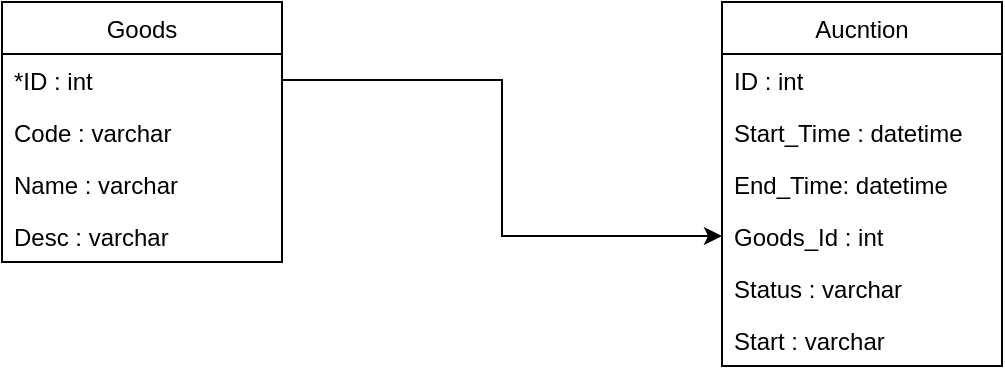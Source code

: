 <mxfile version="13.6.5" type="github">
  <diagram id="C5RBs43oDa-KdzZeNtuy" name="DB_DESIGN">
    <mxGraphModel dx="1038" dy="580" grid="1" gridSize="10" guides="1" tooltips="1" connect="1" arrows="1" fold="1" page="1" pageScale="1" pageWidth="827" pageHeight="1169" math="0" shadow="0">
      <root>
        <mxCell id="WIyWlLk6GJQsqaUBKTNV-0" />
        <mxCell id="WIyWlLk6GJQsqaUBKTNV-1" parent="WIyWlLk6GJQsqaUBKTNV-0" />
        <mxCell id="klmerCUItKwA0fcdnIP1-0" value="Goods" style="swimlane;fontStyle=0;childLayout=stackLayout;horizontal=1;startSize=26;fillColor=none;horizontalStack=0;resizeParent=1;resizeParentMax=0;resizeLast=0;collapsible=1;marginBottom=0;" vertex="1" parent="WIyWlLk6GJQsqaUBKTNV-1">
          <mxGeometry x="130" y="300" width="140" height="130" as="geometry" />
        </mxCell>
        <mxCell id="klmerCUItKwA0fcdnIP1-1" value="*ID : int" style="text;strokeColor=none;fillColor=none;align=left;verticalAlign=top;spacingLeft=4;spacingRight=4;overflow=hidden;rotatable=0;points=[[0,0.5],[1,0.5]];portConstraint=eastwest;" vertex="1" parent="klmerCUItKwA0fcdnIP1-0">
          <mxGeometry y="26" width="140" height="26" as="geometry" />
        </mxCell>
        <mxCell id="klmerCUItKwA0fcdnIP1-2" value="Code : varchar" style="text;strokeColor=none;fillColor=none;align=left;verticalAlign=top;spacingLeft=4;spacingRight=4;overflow=hidden;rotatable=0;points=[[0,0.5],[1,0.5]];portConstraint=eastwest;" vertex="1" parent="klmerCUItKwA0fcdnIP1-0">
          <mxGeometry y="52" width="140" height="26" as="geometry" />
        </mxCell>
        <mxCell id="klmerCUItKwA0fcdnIP1-3" value="Name : varchar" style="text;strokeColor=none;fillColor=none;align=left;verticalAlign=top;spacingLeft=4;spacingRight=4;overflow=hidden;rotatable=0;points=[[0,0.5],[1,0.5]];portConstraint=eastwest;" vertex="1" parent="klmerCUItKwA0fcdnIP1-0">
          <mxGeometry y="78" width="140" height="26" as="geometry" />
        </mxCell>
        <mxCell id="klmerCUItKwA0fcdnIP1-4" value="Desc : varchar" style="text;strokeColor=none;fillColor=none;align=left;verticalAlign=top;spacingLeft=4;spacingRight=4;overflow=hidden;rotatable=0;points=[[0,0.5],[1,0.5]];portConstraint=eastwest;" vertex="1" parent="klmerCUItKwA0fcdnIP1-0">
          <mxGeometry y="104" width="140" height="26" as="geometry" />
        </mxCell>
        <mxCell id="klmerCUItKwA0fcdnIP1-8" value="Aucntion" style="swimlane;fontStyle=0;childLayout=stackLayout;horizontal=1;startSize=26;fillColor=none;horizontalStack=0;resizeParent=1;resizeParentMax=0;resizeLast=0;collapsible=1;marginBottom=0;" vertex="1" parent="WIyWlLk6GJQsqaUBKTNV-1">
          <mxGeometry x="490" y="300" width="140" height="182" as="geometry" />
        </mxCell>
        <mxCell id="klmerCUItKwA0fcdnIP1-9" value="ID : int" style="text;strokeColor=none;fillColor=none;align=left;verticalAlign=top;spacingLeft=4;spacingRight=4;overflow=hidden;rotatable=0;points=[[0,0.5],[1,0.5]];portConstraint=eastwest;" vertex="1" parent="klmerCUItKwA0fcdnIP1-8">
          <mxGeometry y="26" width="140" height="26" as="geometry" />
        </mxCell>
        <mxCell id="klmerCUItKwA0fcdnIP1-10" value="Start_Time : datetime" style="text;strokeColor=none;fillColor=none;align=left;verticalAlign=top;spacingLeft=4;spacingRight=4;overflow=hidden;rotatable=0;points=[[0,0.5],[1,0.5]];portConstraint=eastwest;" vertex="1" parent="klmerCUItKwA0fcdnIP1-8">
          <mxGeometry y="52" width="140" height="26" as="geometry" />
        </mxCell>
        <mxCell id="klmerCUItKwA0fcdnIP1-11" value="End_Time: datetime" style="text;strokeColor=none;fillColor=none;align=left;verticalAlign=top;spacingLeft=4;spacingRight=4;overflow=hidden;rotatable=0;points=[[0,0.5],[1,0.5]];portConstraint=eastwest;" vertex="1" parent="klmerCUItKwA0fcdnIP1-8">
          <mxGeometry y="78" width="140" height="26" as="geometry" />
        </mxCell>
        <mxCell id="klmerCUItKwA0fcdnIP1-12" value="Goods_Id : int" style="text;strokeColor=none;fillColor=none;align=left;verticalAlign=top;spacingLeft=4;spacingRight=4;overflow=hidden;rotatable=0;points=[[0,0.5],[1,0.5]];portConstraint=eastwest;" vertex="1" parent="klmerCUItKwA0fcdnIP1-8">
          <mxGeometry y="104" width="140" height="26" as="geometry" />
        </mxCell>
        <mxCell id="klmerCUItKwA0fcdnIP1-18" value="Status : varchar" style="text;strokeColor=none;fillColor=none;align=left;verticalAlign=top;spacingLeft=4;spacingRight=4;overflow=hidden;rotatable=0;points=[[0,0.5],[1,0.5]];portConstraint=eastwest;" vertex="1" parent="klmerCUItKwA0fcdnIP1-8">
          <mxGeometry y="130" width="140" height="26" as="geometry" />
        </mxCell>
        <mxCell id="klmerCUItKwA0fcdnIP1-19" value="Start : varchar" style="text;strokeColor=none;fillColor=none;align=left;verticalAlign=top;spacingLeft=4;spacingRight=4;overflow=hidden;rotatable=0;points=[[0,0.5],[1,0.5]];portConstraint=eastwest;" vertex="1" parent="klmerCUItKwA0fcdnIP1-8">
          <mxGeometry y="156" width="140" height="26" as="geometry" />
        </mxCell>
        <mxCell id="klmerCUItKwA0fcdnIP1-17" style="rounded=0;orthogonalLoop=1;jettySize=auto;html=1;exitX=1;exitY=0.5;exitDx=0;exitDy=0;edgeStyle=orthogonalEdgeStyle;" edge="1" parent="WIyWlLk6GJQsqaUBKTNV-1" source="klmerCUItKwA0fcdnIP1-1" target="klmerCUItKwA0fcdnIP1-12">
          <mxGeometry relative="1" as="geometry" />
        </mxCell>
      </root>
    </mxGraphModel>
  </diagram>
</mxfile>
